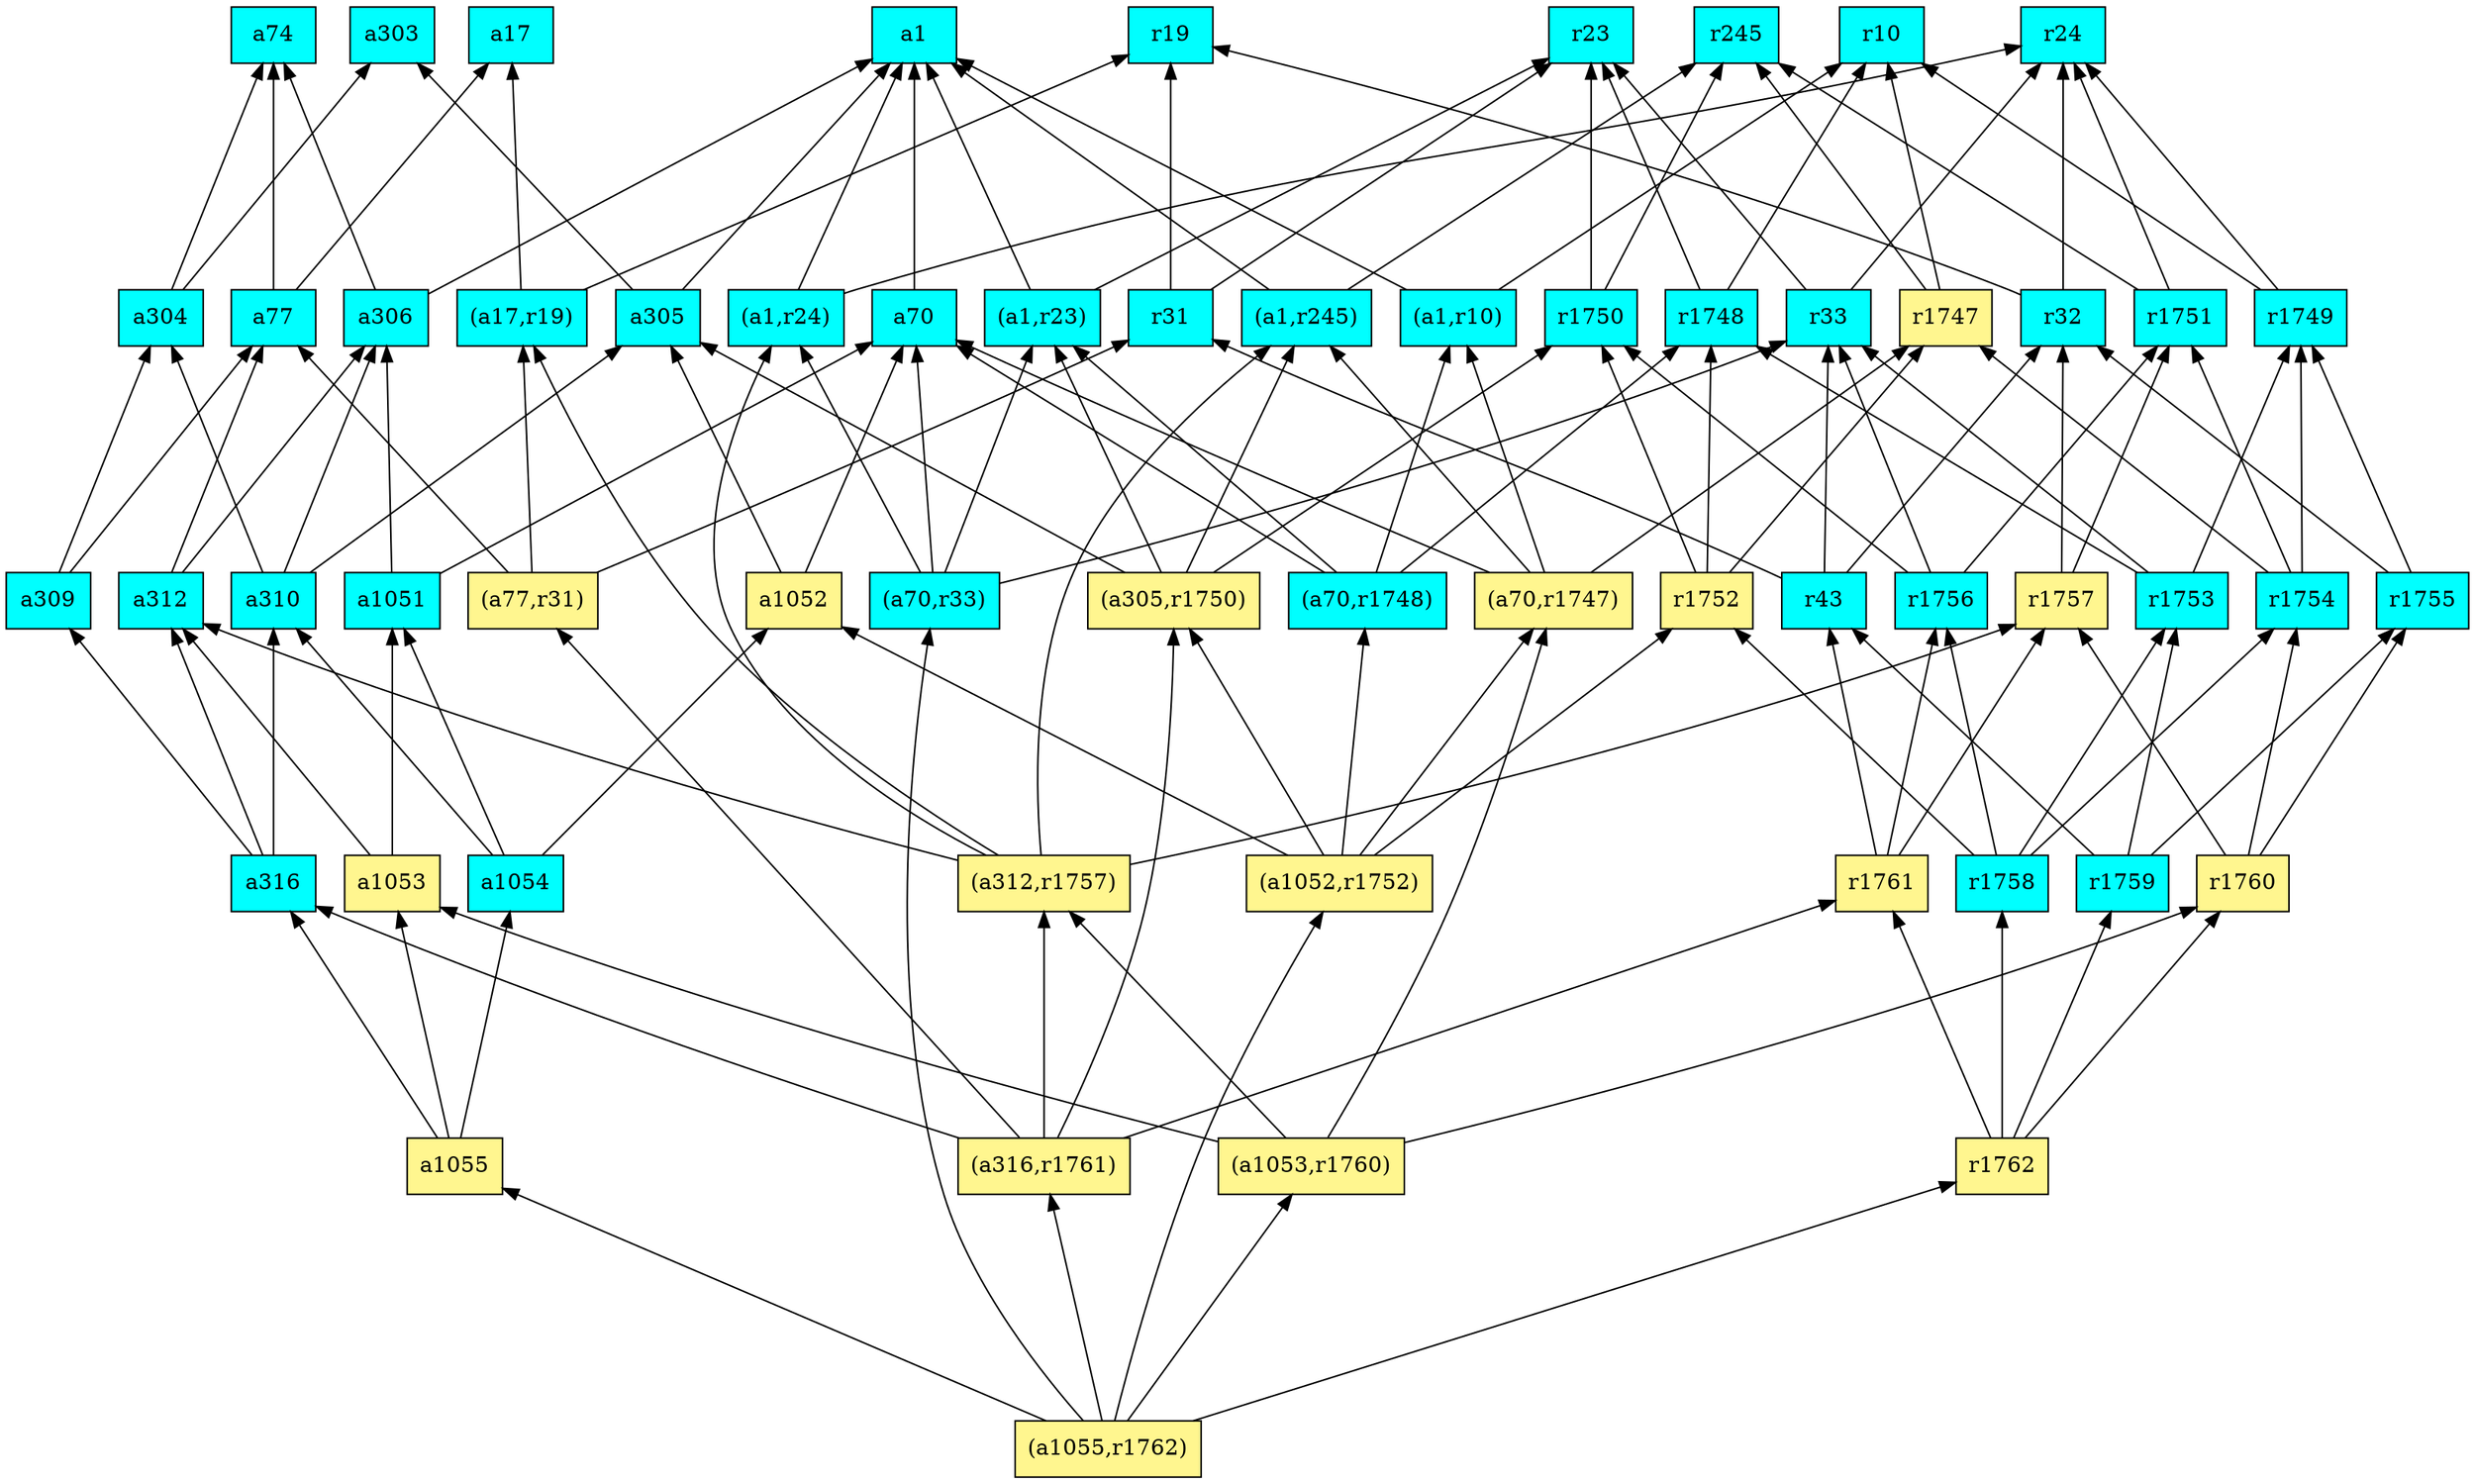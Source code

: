 digraph G {
rankdir=BT;ranksep="2.0";
"a74" [shape=record,fillcolor=cyan,style=filled,label="{a74}"];
"(a70,r1748)" [shape=record,fillcolor=cyan,style=filled,label="{(a70,r1748)}"];
"(a17,r19)" [shape=record,fillcolor=cyan,style=filled,label="{(a17,r19)}"];
"r1750" [shape=record,fillcolor=cyan,style=filled,label="{r1750}"];
"a304" [shape=record,fillcolor=cyan,style=filled,label="{a304}"];
"a1055" [shape=record,fillcolor=khaki1,style=filled,label="{a1055}"];
"(a316,r1761)" [shape=record,fillcolor=khaki1,style=filled,label="{(a316,r1761)}"];
"a77" [shape=record,fillcolor=cyan,style=filled,label="{a77}"];
"a303" [shape=record,fillcolor=cyan,style=filled,label="{a303}"];
"r1753" [shape=record,fillcolor=cyan,style=filled,label="{r1753}"];
"(a1055,r1762)" [shape=record,fillcolor=khaki1,style=filled,label="{(a1055,r1762)}"];
"r32" [shape=record,fillcolor=cyan,style=filled,label="{r32}"];
"a306" [shape=record,fillcolor=cyan,style=filled,label="{a306}"];
"r1761" [shape=record,fillcolor=khaki1,style=filled,label="{r1761}"];
"a70" [shape=record,fillcolor=cyan,style=filled,label="{a70}"];
"r24" [shape=record,fillcolor=cyan,style=filled,label="{r24}"];
"r33" [shape=record,fillcolor=cyan,style=filled,label="{r33}"];
"r1756" [shape=record,fillcolor=cyan,style=filled,label="{r1756}"];
"r1754" [shape=record,fillcolor=cyan,style=filled,label="{r1754}"];
"r1752" [shape=record,fillcolor=khaki1,style=filled,label="{r1752}"];
"r43" [shape=record,fillcolor=cyan,style=filled,label="{r43}"];
"(a1052,r1752)" [shape=record,fillcolor=khaki1,style=filled,label="{(a1052,r1752)}"];
"a310" [shape=record,fillcolor=cyan,style=filled,label="{a310}"];
"(a70,r1747)" [shape=record,fillcolor=khaki1,style=filled,label="{(a70,r1747)}"];
"a309" [shape=record,fillcolor=cyan,style=filled,label="{a309}"];
"(a70,r33)" [shape=record,fillcolor=cyan,style=filled,label="{(a70,r33)}"];
"r1749" [shape=record,fillcolor=cyan,style=filled,label="{r1749}"];
"r1760" [shape=record,fillcolor=khaki1,style=filled,label="{r1760}"];
"(a305,r1750)" [shape=record,fillcolor=khaki1,style=filled,label="{(a305,r1750)}"];
"a1051" [shape=record,fillcolor=cyan,style=filled,label="{a1051}"];
"a312" [shape=record,fillcolor=cyan,style=filled,label="{a312}"];
"a17" [shape=record,fillcolor=cyan,style=filled,label="{a17}"];
"(a1053,r1760)" [shape=record,fillcolor=khaki1,style=filled,label="{(a1053,r1760)}"];
"r31" [shape=record,fillcolor=cyan,style=filled,label="{r31}"];
"r1757" [shape=record,fillcolor=khaki1,style=filled,label="{r1757}"];
"a1052" [shape=record,fillcolor=khaki1,style=filled,label="{a1052}"];
"r1755" [shape=record,fillcolor=cyan,style=filled,label="{r1755}"];
"(a312,r1757)" [shape=record,fillcolor=khaki1,style=filled,label="{(a312,r1757)}"];
"(a1,r245)" [shape=record,fillcolor=cyan,style=filled,label="{(a1,r245)}"];
"r1759" [shape=record,fillcolor=cyan,style=filled,label="{r1759}"];
"r1751" [shape=record,fillcolor=cyan,style=filled,label="{r1751}"];
"(a77,r31)" [shape=record,fillcolor=khaki1,style=filled,label="{(a77,r31)}"];
"r1747" [shape=record,fillcolor=khaki1,style=filled,label="{r1747}"];
"(a1,r23)" [shape=record,fillcolor=cyan,style=filled,label="{(a1,r23)}"];
"a1" [shape=record,fillcolor=cyan,style=filled,label="{a1}"];
"(a1,r24)" [shape=record,fillcolor=cyan,style=filled,label="{(a1,r24)}"];
"r1762" [shape=record,fillcolor=khaki1,style=filled,label="{r1762}"];
"a316" [shape=record,fillcolor=cyan,style=filled,label="{a316}"];
"r1758" [shape=record,fillcolor=cyan,style=filled,label="{r1758}"];
"r19" [shape=record,fillcolor=cyan,style=filled,label="{r19}"];
"a305" [shape=record,fillcolor=cyan,style=filled,label="{a305}"];
"a1054" [shape=record,fillcolor=cyan,style=filled,label="{a1054}"];
"r245" [shape=record,fillcolor=cyan,style=filled,label="{r245}"];
"r23" [shape=record,fillcolor=cyan,style=filled,label="{r23}"];
"a1053" [shape=record,fillcolor=khaki1,style=filled,label="{a1053}"];
"r1748" [shape=record,fillcolor=cyan,style=filled,label="{r1748}"];
"(a1,r10)" [shape=record,fillcolor=cyan,style=filled,label="{(a1,r10)}"];
"r10" [shape=record,fillcolor=cyan,style=filled,label="{r10}"];
"(a70,r1748)" -> "r1748"
"(a70,r1748)" -> "(a1,r10)"
"(a70,r1748)" -> "a70"
"(a70,r1748)" -> "(a1,r23)"
"(a17,r19)" -> "r19"
"(a17,r19)" -> "a17"
"r1750" -> "r245"
"r1750" -> "r23"
"a304" -> "a303"
"a304" -> "a74"
"a1055" -> "a316"
"a1055" -> "a1054"
"a1055" -> "a1053"
"(a316,r1761)" -> "(a77,r31)"
"(a316,r1761)" -> "a316"
"(a316,r1761)" -> "(a305,r1750)"
"(a316,r1761)" -> "r1761"
"(a316,r1761)" -> "(a312,r1757)"
"a77" -> "a74"
"a77" -> "a17"
"r1753" -> "r1749"
"r1753" -> "r33"
"r1753" -> "r1748"
"(a1055,r1762)" -> "(a70,r33)"
"(a1055,r1762)" -> "r1762"
"(a1055,r1762)" -> "a1055"
"(a1055,r1762)" -> "(a1053,r1760)"
"(a1055,r1762)" -> "(a316,r1761)"
"(a1055,r1762)" -> "(a1052,r1752)"
"r32" -> "r24"
"r32" -> "r19"
"a306" -> "a1"
"a306" -> "a74"
"r1761" -> "r1756"
"r1761" -> "r1757"
"r1761" -> "r43"
"a70" -> "a1"
"r33" -> "r24"
"r33" -> "r23"
"r1756" -> "r1750"
"r1756" -> "r33"
"r1756" -> "r1751"
"r1754" -> "r1747"
"r1754" -> "r1749"
"r1754" -> "r1751"
"r1752" -> "r1747"
"r1752" -> "r1750"
"r1752" -> "r1748"
"r43" -> "r33"
"r43" -> "r31"
"r43" -> "r32"
"(a1052,r1752)" -> "(a70,r1747)"
"(a1052,r1752)" -> "(a70,r1748)"
"(a1052,r1752)" -> "(a305,r1750)"
"(a1052,r1752)" -> "r1752"
"(a1052,r1752)" -> "a1052"
"a310" -> "a306"
"a310" -> "a304"
"a310" -> "a305"
"(a70,r1747)" -> "(a1,r245)"
"(a70,r1747)" -> "r1747"
"(a70,r1747)" -> "a70"
"(a70,r1747)" -> "(a1,r10)"
"a309" -> "a304"
"a309" -> "a77"
"(a70,r33)" -> "a70"
"(a70,r33)" -> "(a1,r24)"
"(a70,r33)" -> "r33"
"(a70,r33)" -> "(a1,r23)"
"r1749" -> "r24"
"r1749" -> "r10"
"r1760" -> "r1757"
"r1760" -> "r1754"
"r1760" -> "r1755"
"(a305,r1750)" -> "r1750"
"(a305,r1750)" -> "(a1,r245)"
"(a305,r1750)" -> "(a1,r23)"
"(a305,r1750)" -> "a305"
"a1051" -> "a306"
"a1051" -> "a70"
"a312" -> "a306"
"a312" -> "a77"
"(a1053,r1760)" -> "(a70,r1747)"
"(a1053,r1760)" -> "r1760"
"(a1053,r1760)" -> "(a312,r1757)"
"(a1053,r1760)" -> "a1053"
"r31" -> "r19"
"r31" -> "r23"
"r1757" -> "r1751"
"r1757" -> "r32"
"a1052" -> "a70"
"a1052" -> "a305"
"r1755" -> "r1749"
"r1755" -> "r32"
"(a312,r1757)" -> "(a1,r24)"
"(a312,r1757)" -> "(a17,r19)"
"(a312,r1757)" -> "a312"
"(a312,r1757)" -> "r1757"
"(a312,r1757)" -> "(a1,r245)"
"(a1,r245)" -> "a1"
"(a1,r245)" -> "r245"
"r1759" -> "r1755"
"r1759" -> "r43"
"r1759" -> "r1753"
"r1751" -> "r24"
"r1751" -> "r245"
"(a77,r31)" -> "r31"
"(a77,r31)" -> "a77"
"(a77,r31)" -> "(a17,r19)"
"r1747" -> "r245"
"r1747" -> "r10"
"(a1,r23)" -> "a1"
"(a1,r23)" -> "r23"
"(a1,r24)" -> "a1"
"(a1,r24)" -> "r24"
"r1762" -> "r1761"
"r1762" -> "r1760"
"r1762" -> "r1759"
"r1762" -> "r1758"
"a316" -> "a309"
"a316" -> "a310"
"a316" -> "a312"
"r1758" -> "r1756"
"r1758" -> "r1754"
"r1758" -> "r1752"
"r1758" -> "r1753"
"a305" -> "a303"
"a305" -> "a1"
"a1054" -> "a1051"
"a1054" -> "a310"
"a1054" -> "a1052"
"a1053" -> "a1051"
"a1053" -> "a312"
"r1748" -> "r23"
"r1748" -> "r10"
"(a1,r10)" -> "a1"
"(a1,r10)" -> "r10"
}
